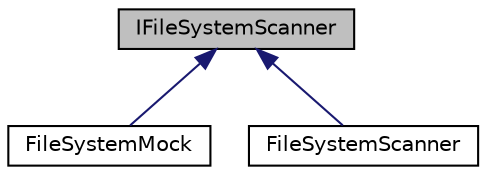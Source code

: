digraph "IFileSystemScanner"
{
 // LATEX_PDF_SIZE
  edge [fontname="Helvetica",fontsize="10",labelfontname="Helvetica",labelfontsize="10"];
  node [fontname="Helvetica",fontsize="10",shape=record];
  Node1 [label="IFileSystemScanner",height=0.2,width=0.4,color="black", fillcolor="grey75", style="filled", fontcolor="black",tooltip=" "];
  Node1 -> Node2 [dir="back",color="midnightblue",fontsize="10",style="solid",fontname="Helvetica"];
  Node2 [label="FileSystemMock",height=0.2,width=0.4,color="black", fillcolor="white", style="filled",URL="$struct_file_system_mock.html",tooltip=" "];
  Node1 -> Node3 [dir="back",color="midnightblue",fontsize="10",style="solid",fontname="Helvetica"];
  Node3 [label="FileSystemScanner",height=0.2,width=0.4,color="black", fillcolor="white", style="filled",URL="$class_file_system_scanner.html",tooltip=" "];
}
